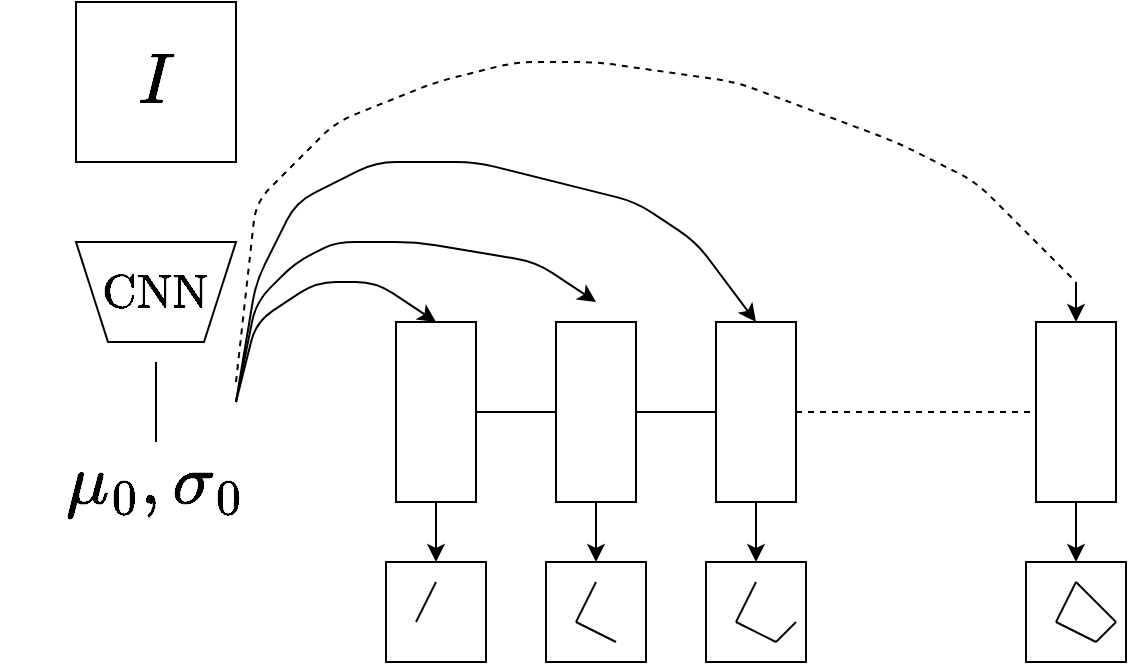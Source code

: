 <mxfile version="12.8.1" type="device"><diagram id="ebJOpry5G46v29BHhH3i" name="Page-1"><mxGraphModel dx="1424" dy="797" grid="1" gridSize="10" guides="1" tooltips="1" connect="1" arrows="1" fold="1" page="1" pageScale="1" pageWidth="827" pageHeight="1169" math="1" shadow="0"><root><mxCell id="0"/><mxCell id="1" parent="0"/><mxCell id="gYeeCNCv52Ymwl7z7q8W-1" value="&lt;font style=&quot;font-size: 30px&quot;&gt;$$I$$&lt;/font&gt;" style="whiteSpace=wrap;html=1;aspect=fixed;" vertex="1" parent="1"><mxGeometry x="40" y="40" width="80" height="80" as="geometry"/></mxCell><mxCell id="gYeeCNCv52Ymwl7z7q8W-3" value="" style="shape=trapezoid;perimeter=trapezoidPerimeter;whiteSpace=wrap;html=1;rotation=-180;" vertex="1" parent="1"><mxGeometry x="40" y="160" width="80" height="50" as="geometry"/></mxCell><mxCell id="gYeeCNCv52Ymwl7z7q8W-4" value="&lt;font style=&quot;font-size: 20px&quot;&gt;$$\text{CNN}$$&lt;/font&gt;" style="text;html=1;strokeColor=none;fillColor=none;align=center;verticalAlign=middle;whiteSpace=wrap;rounded=0;" vertex="1" parent="1"><mxGeometry x="60" y="175" width="40" height="20" as="geometry"/></mxCell><mxCell id="gYeeCNCv52Ymwl7z7q8W-5" value="" style="rounded=0;whiteSpace=wrap;html=1;" vertex="1" parent="1"><mxGeometry x="200" y="200" width="40" height="90" as="geometry"/></mxCell><mxCell id="gYeeCNCv52Ymwl7z7q8W-6" value="" style="endArrow=none;html=1;" edge="1" parent="1"><mxGeometry width="50" height="50" relative="1" as="geometry"><mxPoint x="80" y="220" as="sourcePoint"/><mxPoint x="80" y="260" as="targetPoint"/></mxGeometry></mxCell><mxCell id="gYeeCNCv52Ymwl7z7q8W-7" value="&lt;font style=&quot;font-size: 30px&quot;&gt;$$\mu_0, \sigma_0$$&lt;/font&gt;" style="text;html=1;strokeColor=none;fillColor=none;align=center;verticalAlign=middle;whiteSpace=wrap;rounded=0;" vertex="1" parent="1"><mxGeometry x="60" y="270" width="40" height="20" as="geometry"/></mxCell><mxCell id="gYeeCNCv52Ymwl7z7q8W-9" value="" style="endArrow=classic;html=1;entryX=0.5;entryY=0;entryDx=0;entryDy=0;" edge="1" parent="1" target="gYeeCNCv52Ymwl7z7q8W-5"><mxGeometry width="50" height="50" relative="1" as="geometry"><mxPoint x="120" y="240" as="sourcePoint"/><mxPoint x="440" y="380" as="targetPoint"/><Array as="points"><mxPoint x="130" y="200"/><mxPoint x="160" y="180"/><mxPoint x="190" y="180"/></Array></mxGeometry></mxCell><mxCell id="gYeeCNCv52Ymwl7z7q8W-10" value="" style="rounded=0;whiteSpace=wrap;html=1;" vertex="1" parent="1"><mxGeometry x="280" y="200" width="40" height="90" as="geometry"/></mxCell><mxCell id="gYeeCNCv52Ymwl7z7q8W-12" value="" style="rounded=0;whiteSpace=wrap;html=1;" vertex="1" parent="1"><mxGeometry x="360" y="200" width="40" height="90" as="geometry"/></mxCell><mxCell id="gYeeCNCv52Ymwl7z7q8W-13" value="" style="rounded=0;whiteSpace=wrap;html=1;" vertex="1" parent="1"><mxGeometry x="520" y="200" width="40" height="90" as="geometry"/></mxCell><mxCell id="gYeeCNCv52Ymwl7z7q8W-14" value="" style="endArrow=classic;html=1;" edge="1" parent="1"><mxGeometry width="50" height="50" relative="1" as="geometry"><mxPoint x="120" y="240" as="sourcePoint"/><mxPoint x="300" y="190" as="targetPoint"/><Array as="points"><mxPoint x="130" y="190"/><mxPoint x="150" y="170"/><mxPoint x="170" y="160"/><mxPoint x="210" y="160"/><mxPoint x="270" y="170"/></Array></mxGeometry></mxCell><mxCell id="gYeeCNCv52Ymwl7z7q8W-15" value="" style="endArrow=classic;html=1;entryX=0.5;entryY=0;entryDx=0;entryDy=0;" edge="1" parent="1" target="gYeeCNCv52Ymwl7z7q8W-12"><mxGeometry width="50" height="50" relative="1" as="geometry"><mxPoint x="120" y="240" as="sourcePoint"/><mxPoint x="440" y="380" as="targetPoint"/><Array as="points"><mxPoint x="130" y="180"/><mxPoint x="150" y="140"/><mxPoint x="190" y="120"/><mxPoint x="240" y="120"/><mxPoint x="320" y="140"/><mxPoint x="350" y="160"/></Array></mxGeometry></mxCell><mxCell id="gYeeCNCv52Ymwl7z7q8W-16" value="" style="endArrow=none;dashed=1;html=1;" edge="1" parent="1"><mxGeometry width="50" height="50" relative="1" as="geometry"><mxPoint x="120" y="230" as="sourcePoint"/><mxPoint x="540" y="180" as="targetPoint"/><Array as="points"><mxPoint x="130" y="140"/><mxPoint x="170" y="100"/><mxPoint x="220" y="80"/><mxPoint x="260" y="70"/><mxPoint x="300" y="70"/><mxPoint x="370" y="80"/><mxPoint x="450" y="110"/><mxPoint x="490" y="130"/></Array></mxGeometry></mxCell><mxCell id="gYeeCNCv52Ymwl7z7q8W-17" value="" style="endArrow=classic;html=1;entryX=0.5;entryY=0;entryDx=0;entryDy=0;" edge="1" parent="1" target="gYeeCNCv52Ymwl7z7q8W-13"><mxGeometry width="50" height="50" relative="1" as="geometry"><mxPoint x="540" y="180" as="sourcePoint"/><mxPoint x="440" y="380" as="targetPoint"/></mxGeometry></mxCell><mxCell id="gYeeCNCv52Ymwl7z7q8W-18" value="" style="whiteSpace=wrap;html=1;aspect=fixed;" vertex="1" parent="1"><mxGeometry x="195" y="320" width="50" height="50" as="geometry"/></mxCell><mxCell id="gYeeCNCv52Ymwl7z7q8W-19" value="" style="whiteSpace=wrap;html=1;aspect=fixed;" vertex="1" parent="1"><mxGeometry x="275" y="320" width="50" height="50" as="geometry"/></mxCell><mxCell id="gYeeCNCv52Ymwl7z7q8W-20" value="" style="whiteSpace=wrap;html=1;aspect=fixed;" vertex="1" parent="1"><mxGeometry x="355" y="320" width="50" height="50" as="geometry"/></mxCell><mxCell id="gYeeCNCv52Ymwl7z7q8W-21" value="" style="whiteSpace=wrap;html=1;aspect=fixed;" vertex="1" parent="1"><mxGeometry x="515" y="320" width="50" height="50" as="geometry"/></mxCell><mxCell id="gYeeCNCv52Ymwl7z7q8W-22" value="" style="endArrow=classic;html=1;exitX=0.5;exitY=1;exitDx=0;exitDy=0;" edge="1" parent="1" source="gYeeCNCv52Ymwl7z7q8W-5" target="gYeeCNCv52Ymwl7z7q8W-18"><mxGeometry width="50" height="50" relative="1" as="geometry"><mxPoint x="390" y="430" as="sourcePoint"/><mxPoint x="440" y="380" as="targetPoint"/></mxGeometry></mxCell><mxCell id="gYeeCNCv52Ymwl7z7q8W-25" value="" style="endArrow=none;html=1;exitX=1;exitY=0.5;exitDx=0;exitDy=0;entryX=0;entryY=0.5;entryDx=0;entryDy=0;" edge="1" parent="1" source="gYeeCNCv52Ymwl7z7q8W-5" target="gYeeCNCv52Ymwl7z7q8W-10"><mxGeometry width="50" height="50" relative="1" as="geometry"><mxPoint x="390" y="430" as="sourcePoint"/><mxPoint x="440" y="380" as="targetPoint"/></mxGeometry></mxCell><mxCell id="gYeeCNCv52Ymwl7z7q8W-26" value="" style="endArrow=none;html=1;exitX=1;exitY=0.5;exitDx=0;exitDy=0;entryX=0;entryY=0.5;entryDx=0;entryDy=0;" edge="1" parent="1" source="gYeeCNCv52Ymwl7z7q8W-10" target="gYeeCNCv52Ymwl7z7q8W-12"><mxGeometry width="50" height="50" relative="1" as="geometry"><mxPoint x="390" y="430" as="sourcePoint"/><mxPoint x="440" y="380" as="targetPoint"/></mxGeometry></mxCell><mxCell id="gYeeCNCv52Ymwl7z7q8W-27" value="" style="endArrow=none;dashed=1;html=1;exitX=1;exitY=0.5;exitDx=0;exitDy=0;entryX=0;entryY=0.5;entryDx=0;entryDy=0;" edge="1" parent="1" source="gYeeCNCv52Ymwl7z7q8W-12" target="gYeeCNCv52Ymwl7z7q8W-13"><mxGeometry width="50" height="50" relative="1" as="geometry"><mxPoint x="390" y="430" as="sourcePoint"/><mxPoint x="440" y="380" as="targetPoint"/></mxGeometry></mxCell><mxCell id="gYeeCNCv52Ymwl7z7q8W-28" value="" style="endArrow=classic;html=1;exitX=0.5;exitY=1;exitDx=0;exitDy=0;entryX=0.5;entryY=0;entryDx=0;entryDy=0;" edge="1" parent="1" source="gYeeCNCv52Ymwl7z7q8W-10" target="gYeeCNCv52Ymwl7z7q8W-19"><mxGeometry width="50" height="50" relative="1" as="geometry"><mxPoint x="390" y="430" as="sourcePoint"/><mxPoint x="440" y="380" as="targetPoint"/></mxGeometry></mxCell><mxCell id="gYeeCNCv52Ymwl7z7q8W-29" value="" style="endArrow=classic;html=1;exitX=0.5;exitY=1;exitDx=0;exitDy=0;" edge="1" parent="1" source="gYeeCNCv52Ymwl7z7q8W-12" target="gYeeCNCv52Ymwl7z7q8W-20"><mxGeometry width="50" height="50" relative="1" as="geometry"><mxPoint x="390" y="430" as="sourcePoint"/><mxPoint x="440" y="380" as="targetPoint"/></mxGeometry></mxCell><mxCell id="gYeeCNCv52Ymwl7z7q8W-30" value="" style="endArrow=classic;html=1;exitX=0.5;exitY=1;exitDx=0;exitDy=0;" edge="1" parent="1" source="gYeeCNCv52Ymwl7z7q8W-13" target="gYeeCNCv52Ymwl7z7q8W-21"><mxGeometry width="50" height="50" relative="1" as="geometry"><mxPoint x="390" y="430" as="sourcePoint"/><mxPoint x="440" y="380" as="targetPoint"/></mxGeometry></mxCell><mxCell id="gYeeCNCv52Ymwl7z7q8W-33" value="" style="endArrow=none;html=1;" edge="1" parent="1"><mxGeometry width="50" height="50" relative="1" as="geometry"><mxPoint x="210" y="350" as="sourcePoint"/><mxPoint x="220" y="330" as="targetPoint"/></mxGeometry></mxCell><mxCell id="gYeeCNCv52Ymwl7z7q8W-34" value="" style="endArrow=none;html=1;" edge="1" parent="1"><mxGeometry width="50" height="50" relative="1" as="geometry"><mxPoint x="290" y="350" as="sourcePoint"/><mxPoint x="300" y="330" as="targetPoint"/></mxGeometry></mxCell><mxCell id="gYeeCNCv52Ymwl7z7q8W-35" value="" style="endArrow=none;html=1;" edge="1" parent="1"><mxGeometry width="50" height="50" relative="1" as="geometry"><mxPoint x="370" y="350" as="sourcePoint"/><mxPoint x="380" y="330" as="targetPoint"/></mxGeometry></mxCell><mxCell id="gYeeCNCv52Ymwl7z7q8W-36" value="" style="endArrow=none;html=1;" edge="1" parent="1"><mxGeometry width="50" height="50" relative="1" as="geometry"><mxPoint x="530" y="350" as="sourcePoint"/><mxPoint x="540" y="330" as="targetPoint"/></mxGeometry></mxCell><mxCell id="gYeeCNCv52Ymwl7z7q8W-37" value="" style="endArrow=none;html=1;" edge="1" parent="1"><mxGeometry width="50" height="50" relative="1" as="geometry"><mxPoint x="290" y="350" as="sourcePoint"/><mxPoint x="310" y="360" as="targetPoint"/></mxGeometry></mxCell><mxCell id="gYeeCNCv52Ymwl7z7q8W-38" value="" style="endArrow=none;html=1;" edge="1" parent="1"><mxGeometry width="50" height="50" relative="1" as="geometry"><mxPoint x="370" y="350" as="sourcePoint"/><mxPoint x="390" y="360" as="targetPoint"/></mxGeometry></mxCell><mxCell id="gYeeCNCv52Ymwl7z7q8W-39" value="" style="endArrow=none;html=1;" edge="1" parent="1"><mxGeometry width="50" height="50" relative="1" as="geometry"><mxPoint x="530" y="350" as="sourcePoint"/><mxPoint x="550" y="360" as="targetPoint"/></mxGeometry></mxCell><mxCell id="gYeeCNCv52Ymwl7z7q8W-40" value="" style="endArrow=none;html=1;" edge="1" parent="1"><mxGeometry width="50" height="50" relative="1" as="geometry"><mxPoint x="390" y="360" as="sourcePoint"/><mxPoint x="400" y="350" as="targetPoint"/></mxGeometry></mxCell><mxCell id="gYeeCNCv52Ymwl7z7q8W-41" value="" style="endArrow=none;html=1;" edge="1" parent="1"><mxGeometry width="50" height="50" relative="1" as="geometry"><mxPoint x="550" y="360" as="sourcePoint"/><mxPoint x="560" y="350" as="targetPoint"/></mxGeometry></mxCell><mxCell id="gYeeCNCv52Ymwl7z7q8W-42" value="" style="endArrow=none;html=1;" edge="1" parent="1"><mxGeometry width="50" height="50" relative="1" as="geometry"><mxPoint x="540" y="330" as="sourcePoint"/><mxPoint x="560" y="350" as="targetPoint"/></mxGeometry></mxCell></root></mxGraphModel></diagram></mxfile>